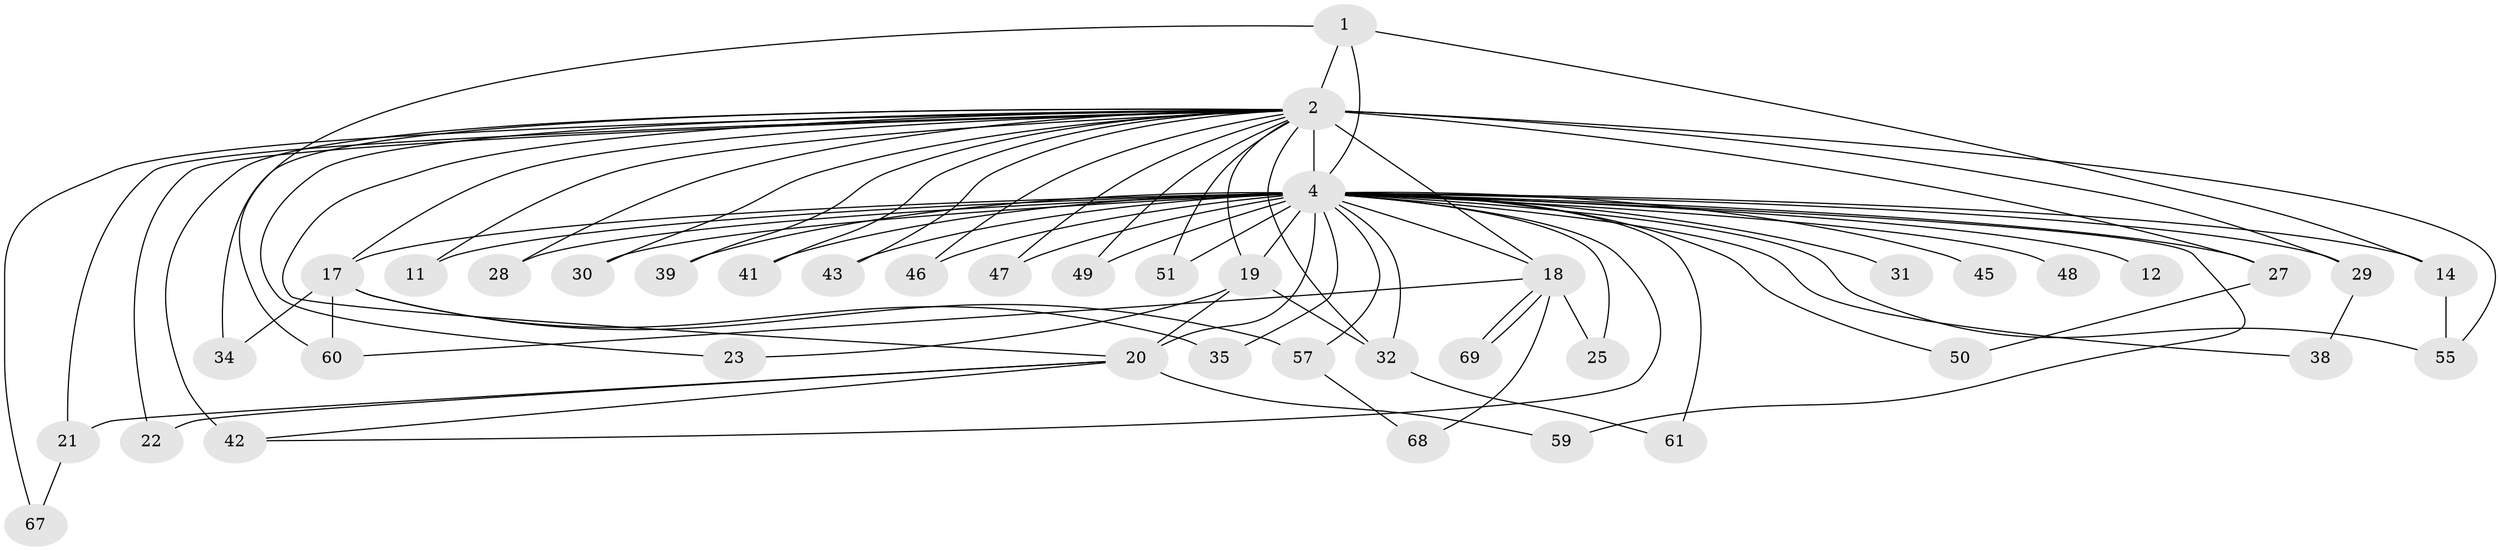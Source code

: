 // original degree distribution, {12: 0.011904761904761904, 17: 0.011904761904761904, 18: 0.011904761904761904, 15: 0.023809523809523808, 14: 0.023809523809523808, 22: 0.011904761904761904, 26: 0.011904761904761904, 20: 0.011904761904761904, 3: 0.19047619047619047, 2: 0.5476190476190477, 9: 0.023809523809523808, 7: 0.03571428571428571, 8: 0.011904761904761904, 4: 0.047619047619047616, 5: 0.023809523809523808}
// Generated by graph-tools (version 1.1) at 2025/13/03/09/25 04:13:41]
// undirected, 42 vertices, 82 edges
graph export_dot {
graph [start="1"]
  node [color=gray90,style=filled];
  1;
  2 [super="+40+5+3"];
  4 [super="+15+6"];
  11;
  12 [super="+13"];
  14;
  17 [super="+73+44+63"];
  18;
  19 [super="+75"];
  20 [super="+58+80"];
  21;
  22;
  23;
  25;
  27;
  28;
  29 [super="+78"];
  30;
  31;
  32 [super="+36"];
  34;
  35;
  38;
  39;
  41;
  42 [super="+83+62+52"];
  43;
  45;
  46;
  47;
  48;
  49 [super="+71"];
  50;
  51;
  55;
  57;
  59;
  60 [super="+74"];
  61;
  67;
  68;
  69;
  1 -- 2 [weight=5];
  1 -- 4 [weight=5];
  1 -- 14;
  1 -- 60;
  2 -- 4 [weight=25];
  2 -- 18;
  2 -- 23;
  2 -- 34;
  2 -- 49;
  2 -- 51;
  2 -- 32;
  2 -- 11;
  2 -- 47;
  2 -- 22;
  2 -- 20;
  2 -- 67;
  2 -- 17;
  2 -- 19 [weight=2];
  2 -- 21;
  2 -- 27;
  2 -- 28;
  2 -- 29 [weight=2];
  2 -- 30;
  2 -- 39;
  2 -- 41;
  2 -- 42 [weight=4];
  2 -- 43;
  2 -- 46;
  2 -- 55;
  4 -- 12 [weight=3];
  4 -- 28;
  4 -- 46;
  4 -- 47 [weight=2];
  4 -- 49 [weight=2];
  4 -- 17 [weight=5];
  4 -- 59;
  4 -- 31 [weight=2];
  4 -- 11;
  4 -- 14;
  4 -- 18;
  4 -- 19 [weight=2];
  4 -- 20 [weight=2];
  4 -- 25;
  4 -- 27;
  4 -- 29;
  4 -- 30;
  4 -- 32 [weight=3];
  4 -- 35 [weight=2];
  4 -- 38;
  4 -- 39;
  4 -- 41;
  4 -- 42 [weight=2];
  4 -- 43;
  4 -- 45 [weight=2];
  4 -- 48 [weight=2];
  4 -- 50;
  4 -- 51;
  4 -- 55;
  4 -- 57 [weight=2];
  4 -- 61;
  14 -- 55;
  17 -- 34;
  17 -- 60;
  17 -- 57;
  17 -- 35;
  18 -- 25;
  18 -- 60;
  18 -- 68;
  18 -- 69;
  18 -- 69;
  19 -- 20 [weight=2];
  19 -- 23;
  19 -- 32;
  20 -- 21;
  20 -- 22;
  20 -- 42;
  20 -- 59;
  21 -- 67;
  27 -- 50;
  29 -- 38;
  32 -- 61;
  57 -- 68;
}
